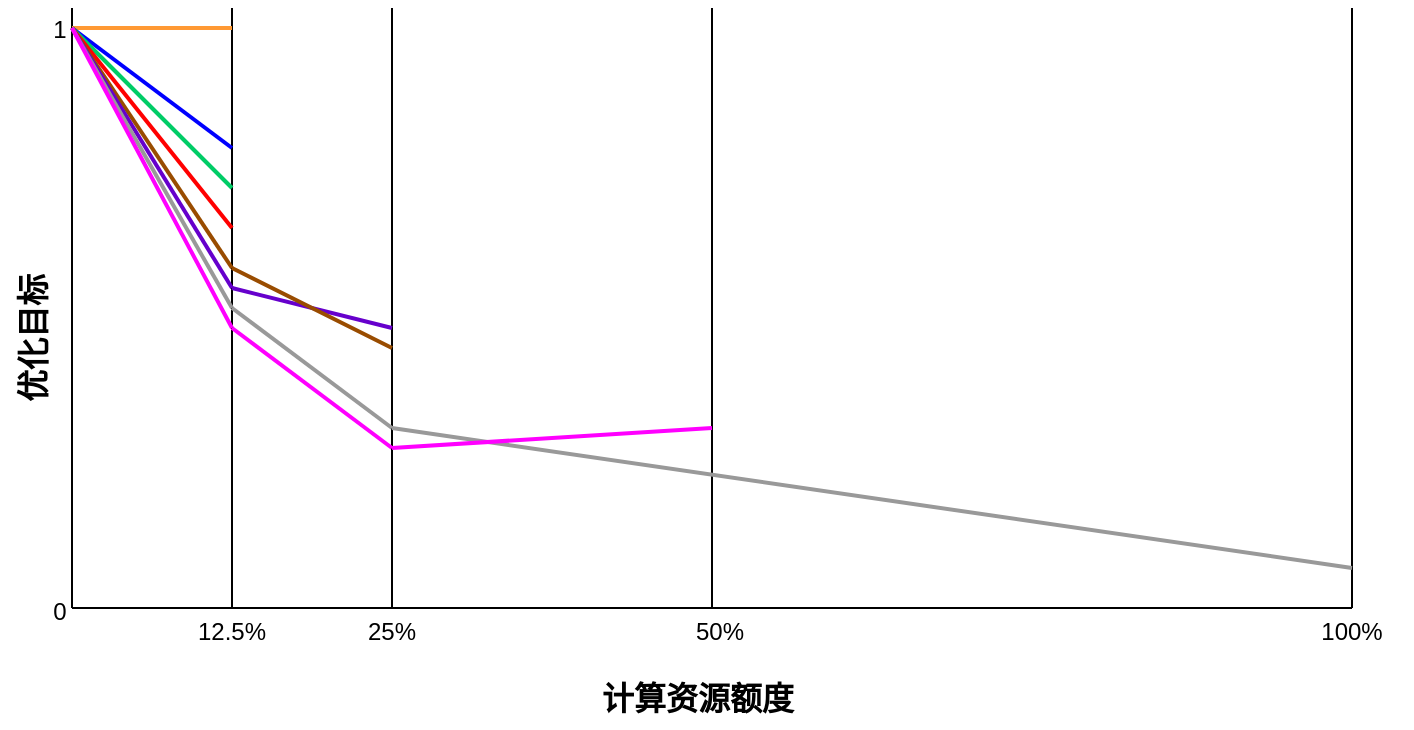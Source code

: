 <mxfile version="22.1.18" type="device">
  <diagram name="第 1 页" id="q2vJam91D88OZ92lI2lK">
    <mxGraphModel dx="1706" dy="1005" grid="1" gridSize="10" guides="1" tooltips="1" connect="1" arrows="1" fold="1" page="1" pageScale="1" pageWidth="827" pageHeight="1169" math="0" shadow="0">
      <root>
        <mxCell id="0" />
        <mxCell id="1" parent="0" />
        <mxCell id="ca-4El27k4G87ku6GVZR-1" value="" style="endArrow=none;html=1;rounded=0;" parent="1" edge="1">
          <mxGeometry width="50" height="50" relative="1" as="geometry">
            <mxPoint x="120" y="370" as="sourcePoint" />
            <mxPoint x="120" y="70" as="targetPoint" />
          </mxGeometry>
        </mxCell>
        <mxCell id="ca-4El27k4G87ku6GVZR-2" value="" style="endArrow=none;html=1;rounded=0;" parent="1" edge="1">
          <mxGeometry width="50" height="50" relative="1" as="geometry">
            <mxPoint x="120" y="370" as="sourcePoint" />
            <mxPoint x="760" y="370" as="targetPoint" />
          </mxGeometry>
        </mxCell>
        <mxCell id="ca-4El27k4G87ku6GVZR-3" value="" style="endArrow=none;html=1;rounded=0;" parent="1" edge="1">
          <mxGeometry width="50" height="50" relative="1" as="geometry">
            <mxPoint x="440" y="370" as="sourcePoint" />
            <mxPoint x="440" y="70" as="targetPoint" />
          </mxGeometry>
        </mxCell>
        <mxCell id="ca-4El27k4G87ku6GVZR-4" value="" style="endArrow=none;html=1;rounded=0;" parent="1" edge="1">
          <mxGeometry width="50" height="50" relative="1" as="geometry">
            <mxPoint x="280" y="370" as="sourcePoint" />
            <mxPoint x="280" y="70" as="targetPoint" />
          </mxGeometry>
        </mxCell>
        <mxCell id="ca-4El27k4G87ku6GVZR-5" value="" style="endArrow=none;html=1;rounded=0;" parent="1" edge="1">
          <mxGeometry width="50" height="50" relative="1" as="geometry">
            <mxPoint x="200" y="370" as="sourcePoint" />
            <mxPoint x="200" y="70" as="targetPoint" />
          </mxGeometry>
        </mxCell>
        <mxCell id="ca-4El27k4G87ku6GVZR-6" value="" style="endArrow=none;html=1;rounded=0;strokeWidth=2;fillColor=#ffe6cc;strokeColor=#FF9933;" parent="1" edge="1">
          <mxGeometry width="50" height="50" relative="1" as="geometry">
            <mxPoint x="120" y="80" as="sourcePoint" />
            <mxPoint x="200" y="80" as="targetPoint" />
          </mxGeometry>
        </mxCell>
        <mxCell id="ca-4El27k4G87ku6GVZR-7" value="" style="endArrow=none;html=1;rounded=0;strokeWidth=2;fillColor=#ffe6cc;strokeColor=#0000FF;" parent="1" edge="1">
          <mxGeometry width="50" height="50" relative="1" as="geometry">
            <mxPoint x="120" y="80" as="sourcePoint" />
            <mxPoint x="200" y="140" as="targetPoint" />
          </mxGeometry>
        </mxCell>
        <mxCell id="ca-4El27k4G87ku6GVZR-8" value="" style="endArrow=none;html=1;rounded=0;strokeWidth=2;fillColor=#ffe6cc;strokeColor=#00CC66;" parent="1" edge="1">
          <mxGeometry width="50" height="50" relative="1" as="geometry">
            <mxPoint x="120" y="80" as="sourcePoint" />
            <mxPoint x="200" y="160" as="targetPoint" />
          </mxGeometry>
        </mxCell>
        <mxCell id="ca-4El27k4G87ku6GVZR-9" value="" style="endArrow=none;html=1;rounded=0;strokeWidth=2;fillColor=#ffe6cc;strokeColor=#FF0000;" parent="1" edge="1">
          <mxGeometry width="50" height="50" relative="1" as="geometry">
            <mxPoint x="120" y="80" as="sourcePoint" />
            <mxPoint x="200" y="180" as="targetPoint" />
          </mxGeometry>
        </mxCell>
        <mxCell id="ca-4El27k4G87ku6GVZR-10" value="" style="endArrow=none;html=1;rounded=0;strokeWidth=2;fillColor=#ffe6cc;strokeColor=#994C00;" parent="1" edge="1">
          <mxGeometry width="50" height="50" relative="1" as="geometry">
            <mxPoint x="120" y="80" as="sourcePoint" />
            <mxPoint x="200" y="200" as="targetPoint" />
          </mxGeometry>
        </mxCell>
        <mxCell id="ca-4El27k4G87ku6GVZR-11" value="" style="endArrow=none;html=1;rounded=0;strokeWidth=2;fillColor=#ffe6cc;strokeColor=#6600CC;" parent="1" edge="1">
          <mxGeometry width="50" height="50" relative="1" as="geometry">
            <mxPoint x="120" y="80" as="sourcePoint" />
            <mxPoint x="200" y="210" as="targetPoint" />
          </mxGeometry>
        </mxCell>
        <mxCell id="ca-4El27k4G87ku6GVZR-12" value="" style="endArrow=none;html=1;rounded=0;strokeWidth=2;fillColor=#ffe6cc;strokeColor=#999999;" parent="1" edge="1">
          <mxGeometry width="50" height="50" relative="1" as="geometry">
            <mxPoint x="120" y="80" as="sourcePoint" />
            <mxPoint x="200" y="220" as="targetPoint" />
          </mxGeometry>
        </mxCell>
        <mxCell id="ca-4El27k4G87ku6GVZR-13" value="" style="endArrow=none;html=1;rounded=0;strokeWidth=2;fillColor=#ffe6cc;strokeColor=#FF00FF;" parent="1" edge="1">
          <mxGeometry width="50" height="50" relative="1" as="geometry">
            <mxPoint x="120" y="80" as="sourcePoint" />
            <mxPoint x="200" y="230" as="targetPoint" />
          </mxGeometry>
        </mxCell>
        <mxCell id="ca-4El27k4G87ku6GVZR-14" value="" style="endArrow=none;html=1;rounded=0;strokeWidth=2;fillColor=#ffe6cc;strokeColor=#6600CC;" parent="1" edge="1">
          <mxGeometry width="50" height="50" relative="1" as="geometry">
            <mxPoint x="200" y="210" as="sourcePoint" />
            <mxPoint x="280" y="230" as="targetPoint" />
          </mxGeometry>
        </mxCell>
        <mxCell id="ca-4El27k4G87ku6GVZR-15" value="" style="endArrow=none;html=1;rounded=0;strokeWidth=2;fillColor=#ffe6cc;strokeColor=#994C00;" parent="1" edge="1">
          <mxGeometry width="50" height="50" relative="1" as="geometry">
            <mxPoint x="200" y="200" as="sourcePoint" />
            <mxPoint x="280" y="240" as="targetPoint" />
          </mxGeometry>
        </mxCell>
        <mxCell id="ca-4El27k4G87ku6GVZR-16" value="" style="endArrow=none;html=1;rounded=0;strokeWidth=2;fillColor=#ffe6cc;strokeColor=#999999;" parent="1" edge="1">
          <mxGeometry width="50" height="50" relative="1" as="geometry">
            <mxPoint x="200" y="220" as="sourcePoint" />
            <mxPoint x="280" y="280" as="targetPoint" />
          </mxGeometry>
        </mxCell>
        <mxCell id="ca-4El27k4G87ku6GVZR-17" value="" style="endArrow=none;html=1;rounded=0;strokeWidth=2;fillColor=#ffe6cc;strokeColor=#FF00FF;" parent="1" edge="1">
          <mxGeometry width="50" height="50" relative="1" as="geometry">
            <mxPoint x="200" y="230" as="sourcePoint" />
            <mxPoint x="280" y="290" as="targetPoint" />
          </mxGeometry>
        </mxCell>
        <mxCell id="ca-4El27k4G87ku6GVZR-18" value="" style="endArrow=none;html=1;rounded=0;" parent="1" edge="1">
          <mxGeometry width="50" height="50" relative="1" as="geometry">
            <mxPoint x="760" y="370" as="sourcePoint" />
            <mxPoint x="760" y="70" as="targetPoint" />
          </mxGeometry>
        </mxCell>
        <mxCell id="ca-4El27k4G87ku6GVZR-19" value="" style="endArrow=none;html=1;rounded=0;strokeWidth=2;fillColor=#ffe6cc;strokeColor=#999999;" parent="1" edge="1">
          <mxGeometry width="50" height="50" relative="1" as="geometry">
            <mxPoint x="280" y="280" as="sourcePoint" />
            <mxPoint x="760" y="350" as="targetPoint" />
          </mxGeometry>
        </mxCell>
        <mxCell id="ca-4El27k4G87ku6GVZR-20" value="" style="endArrow=none;html=1;rounded=0;strokeWidth=2;fillColor=#ffe6cc;strokeColor=#FF00FF;" parent="1" edge="1">
          <mxGeometry width="50" height="50" relative="1" as="geometry">
            <mxPoint x="280" y="290" as="sourcePoint" />
            <mxPoint x="440" y="280" as="targetPoint" />
          </mxGeometry>
        </mxCell>
        <mxCell id="ca-4El27k4G87ku6GVZR-21" value="&lt;span style=&quot;font-size: 16px;&quot;&gt;&lt;b&gt;优化目标&lt;/b&gt;&lt;/span&gt;" style="text;html=1;align=center;verticalAlign=middle;whiteSpace=wrap;rounded=0;rotation=-90;fontSize=16;" parent="1" vertex="1">
          <mxGeometry x="60" y="220" width="80" height="30" as="geometry" />
        </mxCell>
        <mxCell id="ca-4El27k4G87ku6GVZR-22" value="0" style="text;html=1;align=center;verticalAlign=middle;whiteSpace=wrap;rounded=0;" parent="1" vertex="1">
          <mxGeometry x="84" y="357" width="60" height="30" as="geometry" />
        </mxCell>
        <mxCell id="ca-4El27k4G87ku6GVZR-24" value="12.5%" style="text;html=1;align=center;verticalAlign=middle;whiteSpace=wrap;rounded=0;" parent="1" vertex="1">
          <mxGeometry x="170" y="367" width="60" height="30" as="geometry" />
        </mxCell>
        <mxCell id="ca-4El27k4G87ku6GVZR-25" value="25%" style="text;html=1;align=center;verticalAlign=middle;whiteSpace=wrap;rounded=0;" parent="1" vertex="1">
          <mxGeometry x="250" y="367" width="60" height="30" as="geometry" />
        </mxCell>
        <mxCell id="ca-4El27k4G87ku6GVZR-26" value="50%" style="text;html=1;align=center;verticalAlign=middle;whiteSpace=wrap;rounded=0;" parent="1" vertex="1">
          <mxGeometry x="414" y="367" width="60" height="30" as="geometry" />
        </mxCell>
        <mxCell id="ca-4El27k4G87ku6GVZR-27" value="100%" style="text;html=1;align=center;verticalAlign=middle;whiteSpace=wrap;rounded=0;" parent="1" vertex="1">
          <mxGeometry x="730" y="367" width="60" height="30" as="geometry" />
        </mxCell>
        <mxCell id="ca-4El27k4G87ku6GVZR-28" value="&lt;span style=&quot;font-size: 16px;&quot;&gt;计算资源额度&lt;/span&gt;" style="text;html=1;align=center;verticalAlign=middle;whiteSpace=wrap;rounded=0;fontSize=16;fontStyle=1" parent="1" vertex="1">
          <mxGeometry x="380" y="400" width="106" height="30" as="geometry" />
        </mxCell>
        <mxCell id="ca-4El27k4G87ku6GVZR-29" value="1" style="text;html=1;align=center;verticalAlign=middle;whiteSpace=wrap;rounded=0;" parent="1" vertex="1">
          <mxGeometry x="84" y="66" width="60" height="30" as="geometry" />
        </mxCell>
      </root>
    </mxGraphModel>
  </diagram>
</mxfile>
